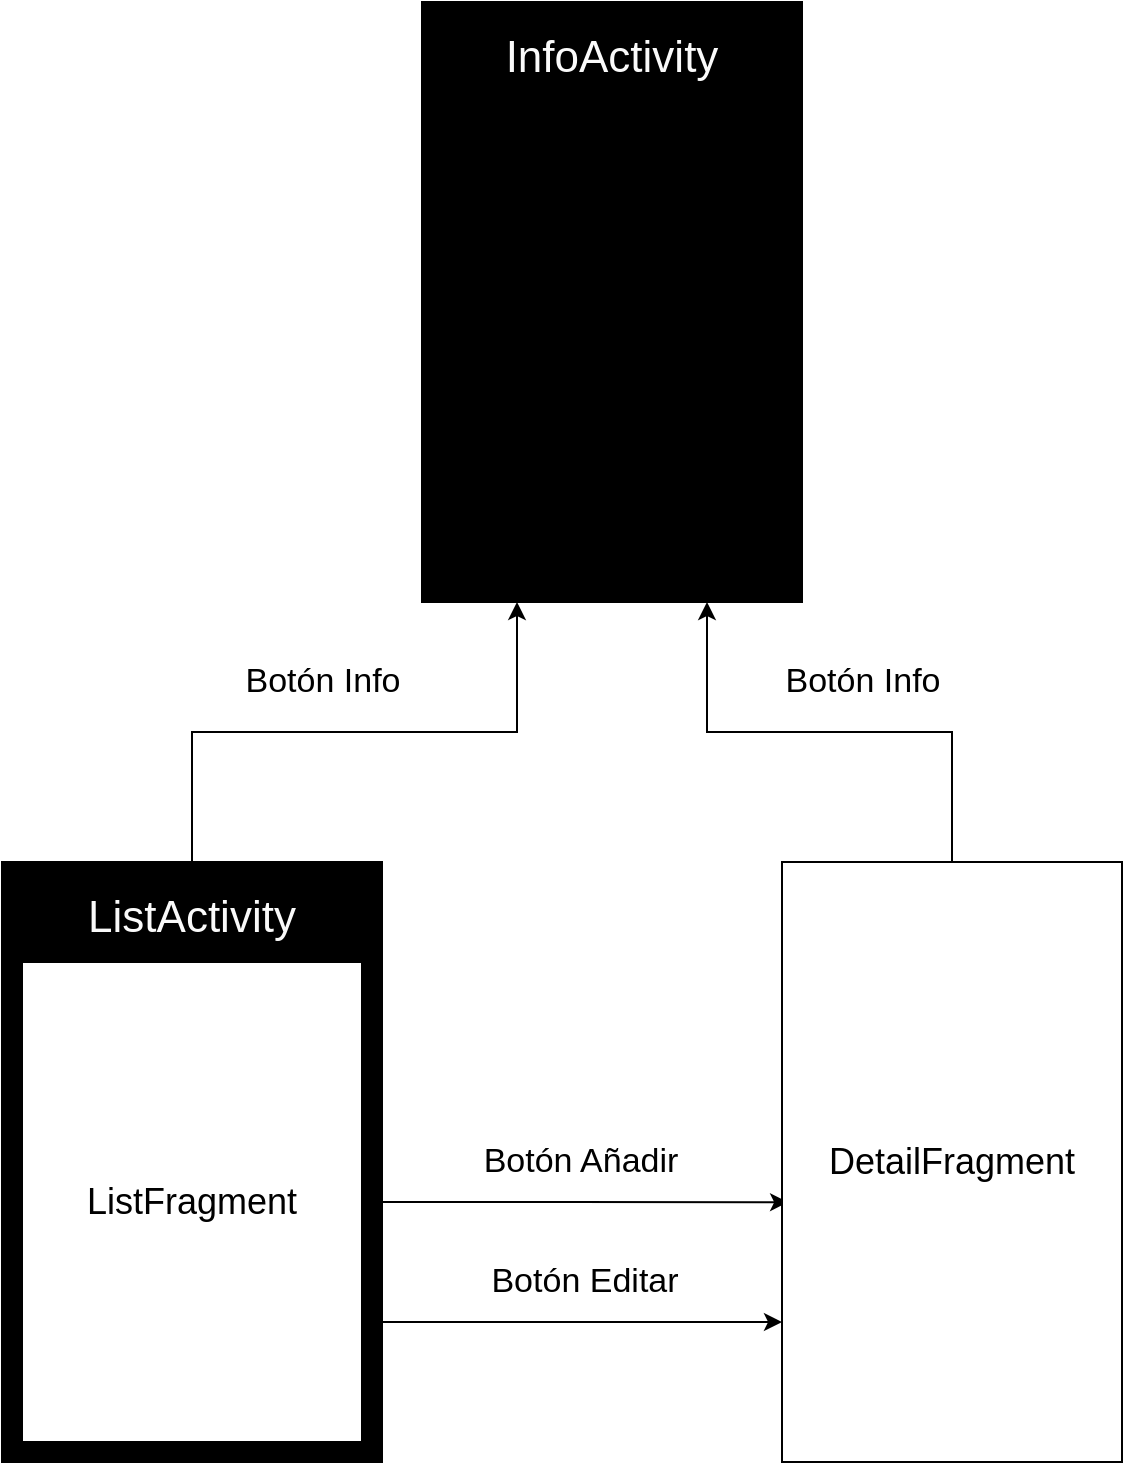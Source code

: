 <mxfile version="25.0.0">
  <diagram id="C5RBs43oDa-KdzZeNtuy" name="Page-1">
    <mxGraphModel dx="1434" dy="772" grid="1" gridSize="10" guides="1" tooltips="1" connect="1" arrows="1" fold="1" page="1" pageScale="1" pageWidth="827" pageHeight="1169" math="0" shadow="0">
      <root>
        <mxCell id="WIyWlLk6GJQsqaUBKTNV-0" />
        <mxCell id="WIyWlLk6GJQsqaUBKTNV-1" parent="WIyWlLk6GJQsqaUBKTNV-0" />
        <mxCell id="sObqyzGJp8MzGJ6KXpRl-7" style="edgeStyle=orthogonalEdgeStyle;rounded=0;orthogonalLoop=1;jettySize=auto;html=1;exitX=0.5;exitY=0;exitDx=0;exitDy=0;entryX=0.25;entryY=1;entryDx=0;entryDy=0;" edge="1" parent="WIyWlLk6GJQsqaUBKTNV-1" source="U00-1Mk1iWWQr820ST_R-0" target="sObqyzGJp8MzGJ6KXpRl-5">
          <mxGeometry relative="1" as="geometry" />
        </mxCell>
        <mxCell id="U00-1Mk1iWWQr820ST_R-0" value="&lt;font style=&quot;font-size: 22px;&quot;&gt;ListActivity&lt;/font&gt;&lt;div&gt;&lt;br&gt;&lt;br&gt;&lt;br&gt;&lt;br&gt;&lt;br&gt;&lt;/div&gt;&lt;div&gt;&lt;br&gt;&lt;/div&gt;&lt;div&gt;&lt;br&gt;&lt;/div&gt;&lt;div&gt;&lt;br&gt;&lt;/div&gt;&lt;div&gt;&lt;br&gt;&lt;/div&gt;&lt;div&gt;&lt;br&gt;&lt;/div&gt;&lt;div&gt;&lt;br&gt;&lt;/div&gt;&lt;div&gt;&lt;br&gt;&lt;/div&gt;&lt;div&gt;&lt;br&gt;&lt;/div&gt;&lt;div&gt;&lt;br&gt;&lt;/div&gt;&lt;div&gt;&lt;br&gt;&lt;/div&gt;&lt;div&gt;&lt;br&gt;&lt;/div&gt;&lt;div&gt;&lt;br&gt;&lt;/div&gt;" style="rounded=0;whiteSpace=wrap;html=1;fillColor=#000000;fontColor=#FAFAFA;" parent="WIyWlLk6GJQsqaUBKTNV-1" vertex="1">
          <mxGeometry x="90" y="460" width="190" height="300" as="geometry" />
        </mxCell>
        <mxCell id="sObqyzGJp8MzGJ6KXpRl-0" style="edgeStyle=orthogonalEdgeStyle;rounded=0;orthogonalLoop=1;jettySize=auto;html=1;exitX=1;exitY=0.5;exitDx=0;exitDy=0;entryX=0.018;entryY=0.567;entryDx=0;entryDy=0;entryPerimeter=0;" edge="1" parent="WIyWlLk6GJQsqaUBKTNV-1" source="sObqyzGJp8MzGJ6KXpRl-1" target="sObqyzGJp8MzGJ6KXpRl-4">
          <mxGeometry relative="1" as="geometry">
            <mxPoint x="410" y="610" as="targetPoint" />
          </mxGeometry>
        </mxCell>
        <mxCell id="sObqyzGJp8MzGJ6KXpRl-9" value="&lt;font style=&quot;font-size: 17px;&quot;&gt;Botón Añadir&lt;/font&gt;" style="edgeLabel;html=1;align=center;verticalAlign=middle;resizable=0;points=[];" vertex="1" connectable="0" parent="sObqyzGJp8MzGJ6KXpRl-0">
          <mxGeometry x="0.131" y="1" relative="1" as="geometry">
            <mxPoint x="-12" y="-19" as="offset" />
          </mxGeometry>
        </mxCell>
        <mxCell id="sObqyzGJp8MzGJ6KXpRl-1" value="&lt;font style=&quot;font-size: 18px;&quot;&gt;ListFragment&lt;/font&gt;" style="rounded=0;whiteSpace=wrap;html=1;" vertex="1" parent="WIyWlLk6GJQsqaUBKTNV-1">
          <mxGeometry x="100" y="510" width="170" height="240" as="geometry" />
        </mxCell>
        <mxCell id="sObqyzGJp8MzGJ6KXpRl-8" style="edgeStyle=orthogonalEdgeStyle;rounded=0;orthogonalLoop=1;jettySize=auto;html=1;exitX=0.5;exitY=0;exitDx=0;exitDy=0;entryX=0.75;entryY=1;entryDx=0;entryDy=0;" edge="1" parent="WIyWlLk6GJQsqaUBKTNV-1" source="sObqyzGJp8MzGJ6KXpRl-4" target="sObqyzGJp8MzGJ6KXpRl-5">
          <mxGeometry relative="1" as="geometry" />
        </mxCell>
        <mxCell id="sObqyzGJp8MzGJ6KXpRl-4" value="&lt;font style=&quot;font-size: 18px;&quot;&gt;DetailFragment&lt;/font&gt;" style="rounded=0;whiteSpace=wrap;html=1;" vertex="1" parent="WIyWlLk6GJQsqaUBKTNV-1">
          <mxGeometry x="480" y="460" width="170" height="300" as="geometry" />
        </mxCell>
        <mxCell id="sObqyzGJp8MzGJ6KXpRl-5" value="&lt;font style=&quot;font-size: 22px;&quot;&gt;InfoActivity&lt;/font&gt;&lt;div&gt;&lt;br&gt;&lt;br&gt;&lt;br&gt;&lt;br&gt;&lt;br&gt;&lt;/div&gt;&lt;div&gt;&lt;br&gt;&lt;/div&gt;&lt;div&gt;&lt;br&gt;&lt;/div&gt;&lt;div&gt;&lt;br&gt;&lt;/div&gt;&lt;div&gt;&lt;br&gt;&lt;/div&gt;&lt;div&gt;&lt;br&gt;&lt;/div&gt;&lt;div&gt;&lt;br&gt;&lt;/div&gt;&lt;div&gt;&lt;br&gt;&lt;/div&gt;&lt;div&gt;&lt;br&gt;&lt;/div&gt;&lt;div&gt;&lt;br&gt;&lt;/div&gt;&lt;div&gt;&lt;br&gt;&lt;/div&gt;&lt;div&gt;&lt;br&gt;&lt;/div&gt;&lt;div&gt;&lt;br&gt;&lt;/div&gt;" style="rounded=0;whiteSpace=wrap;html=1;fillColor=#000000;fontColor=#FAFAFA;" vertex="1" parent="WIyWlLk6GJQsqaUBKTNV-1">
          <mxGeometry x="300" y="30" width="190" height="300" as="geometry" />
        </mxCell>
        <mxCell id="sObqyzGJp8MzGJ6KXpRl-10" style="edgeStyle=orthogonalEdgeStyle;rounded=0;orthogonalLoop=1;jettySize=auto;html=1;exitX=1;exitY=0.5;exitDx=0;exitDy=0;" edge="1" parent="WIyWlLk6GJQsqaUBKTNV-1">
          <mxGeometry relative="1" as="geometry">
            <mxPoint x="480" y="690" as="targetPoint" />
            <mxPoint x="280" y="690" as="sourcePoint" />
          </mxGeometry>
        </mxCell>
        <mxCell id="sObqyzGJp8MzGJ6KXpRl-11" value="&lt;font style=&quot;font-size: 17px;&quot;&gt;Botón Editar&lt;/font&gt;" style="edgeLabel;html=1;align=center;verticalAlign=middle;resizable=0;points=[];" vertex="1" connectable="0" parent="sObqyzGJp8MzGJ6KXpRl-10">
          <mxGeometry x="0.131" y="1" relative="1" as="geometry">
            <mxPoint x="-12" y="-19" as="offset" />
          </mxGeometry>
        </mxCell>
        <mxCell id="sObqyzGJp8MzGJ6KXpRl-12" value="&lt;font style=&quot;font-size: 17px;&quot;&gt;Botón Info&lt;/font&gt;" style="edgeLabel;html=1;align=center;verticalAlign=middle;resizable=0;points=[];" vertex="1" connectable="0" parent="WIyWlLk6GJQsqaUBKTNV-1">
          <mxGeometry x="250.005" y="370.004" as="geometry" />
        </mxCell>
        <mxCell id="sObqyzGJp8MzGJ6KXpRl-13" value="&lt;font style=&quot;font-size: 17px;&quot;&gt;Botón Info&lt;/font&gt;" style="edgeLabel;html=1;align=center;verticalAlign=middle;resizable=0;points=[];" vertex="1" connectable="0" parent="WIyWlLk6GJQsqaUBKTNV-1">
          <mxGeometry x="520.005" y="370.004" as="geometry" />
        </mxCell>
      </root>
    </mxGraphModel>
  </diagram>
</mxfile>
